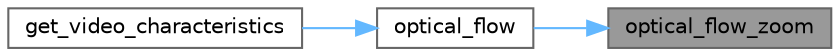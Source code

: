 digraph "optical_flow_zoom"
{
 // LATEX_PDF_SIZE
  bgcolor="transparent";
  edge [fontname=Helvetica,fontsize=10,labelfontname=Helvetica,labelfontsize=10];
  node [fontname=Helvetica,fontsize=10,shape=box,height=0.2,width=0.4];
  rankdir="RL";
  Node1 [id="Node000001",label="optical_flow_zoom",height=0.2,width=0.4,color="gray40", fillcolor="grey60", style="filled", fontcolor="black",tooltip=" "];
  Node1 -> Node2 [id="edge1_Node000001_Node000002",dir="back",color="steelblue1",style="solid",tooltip=" "];
  Node2 [id="Node000002",label="optical_flow",height=0.2,width=0.4,color="grey40", fillcolor="white", style="filled",URL="$a00150.html#af0a6b39e1a4c8ba3a00d790253aab15c",tooltip=" "];
  Node2 -> Node3 [id="edge2_Node000002_Node000003",dir="back",color="steelblue1",style="solid",tooltip=" "];
  Node3 [id="Node000003",label="get_video_characteristics",height=0.2,width=0.4,color="grey40", fillcolor="white", style="filled",URL="$a00150.html#a2c83fe18962be0a9264b914a3810a30e",tooltip="VIDEO COMPLEXITY STARTS HERE #."];
}
